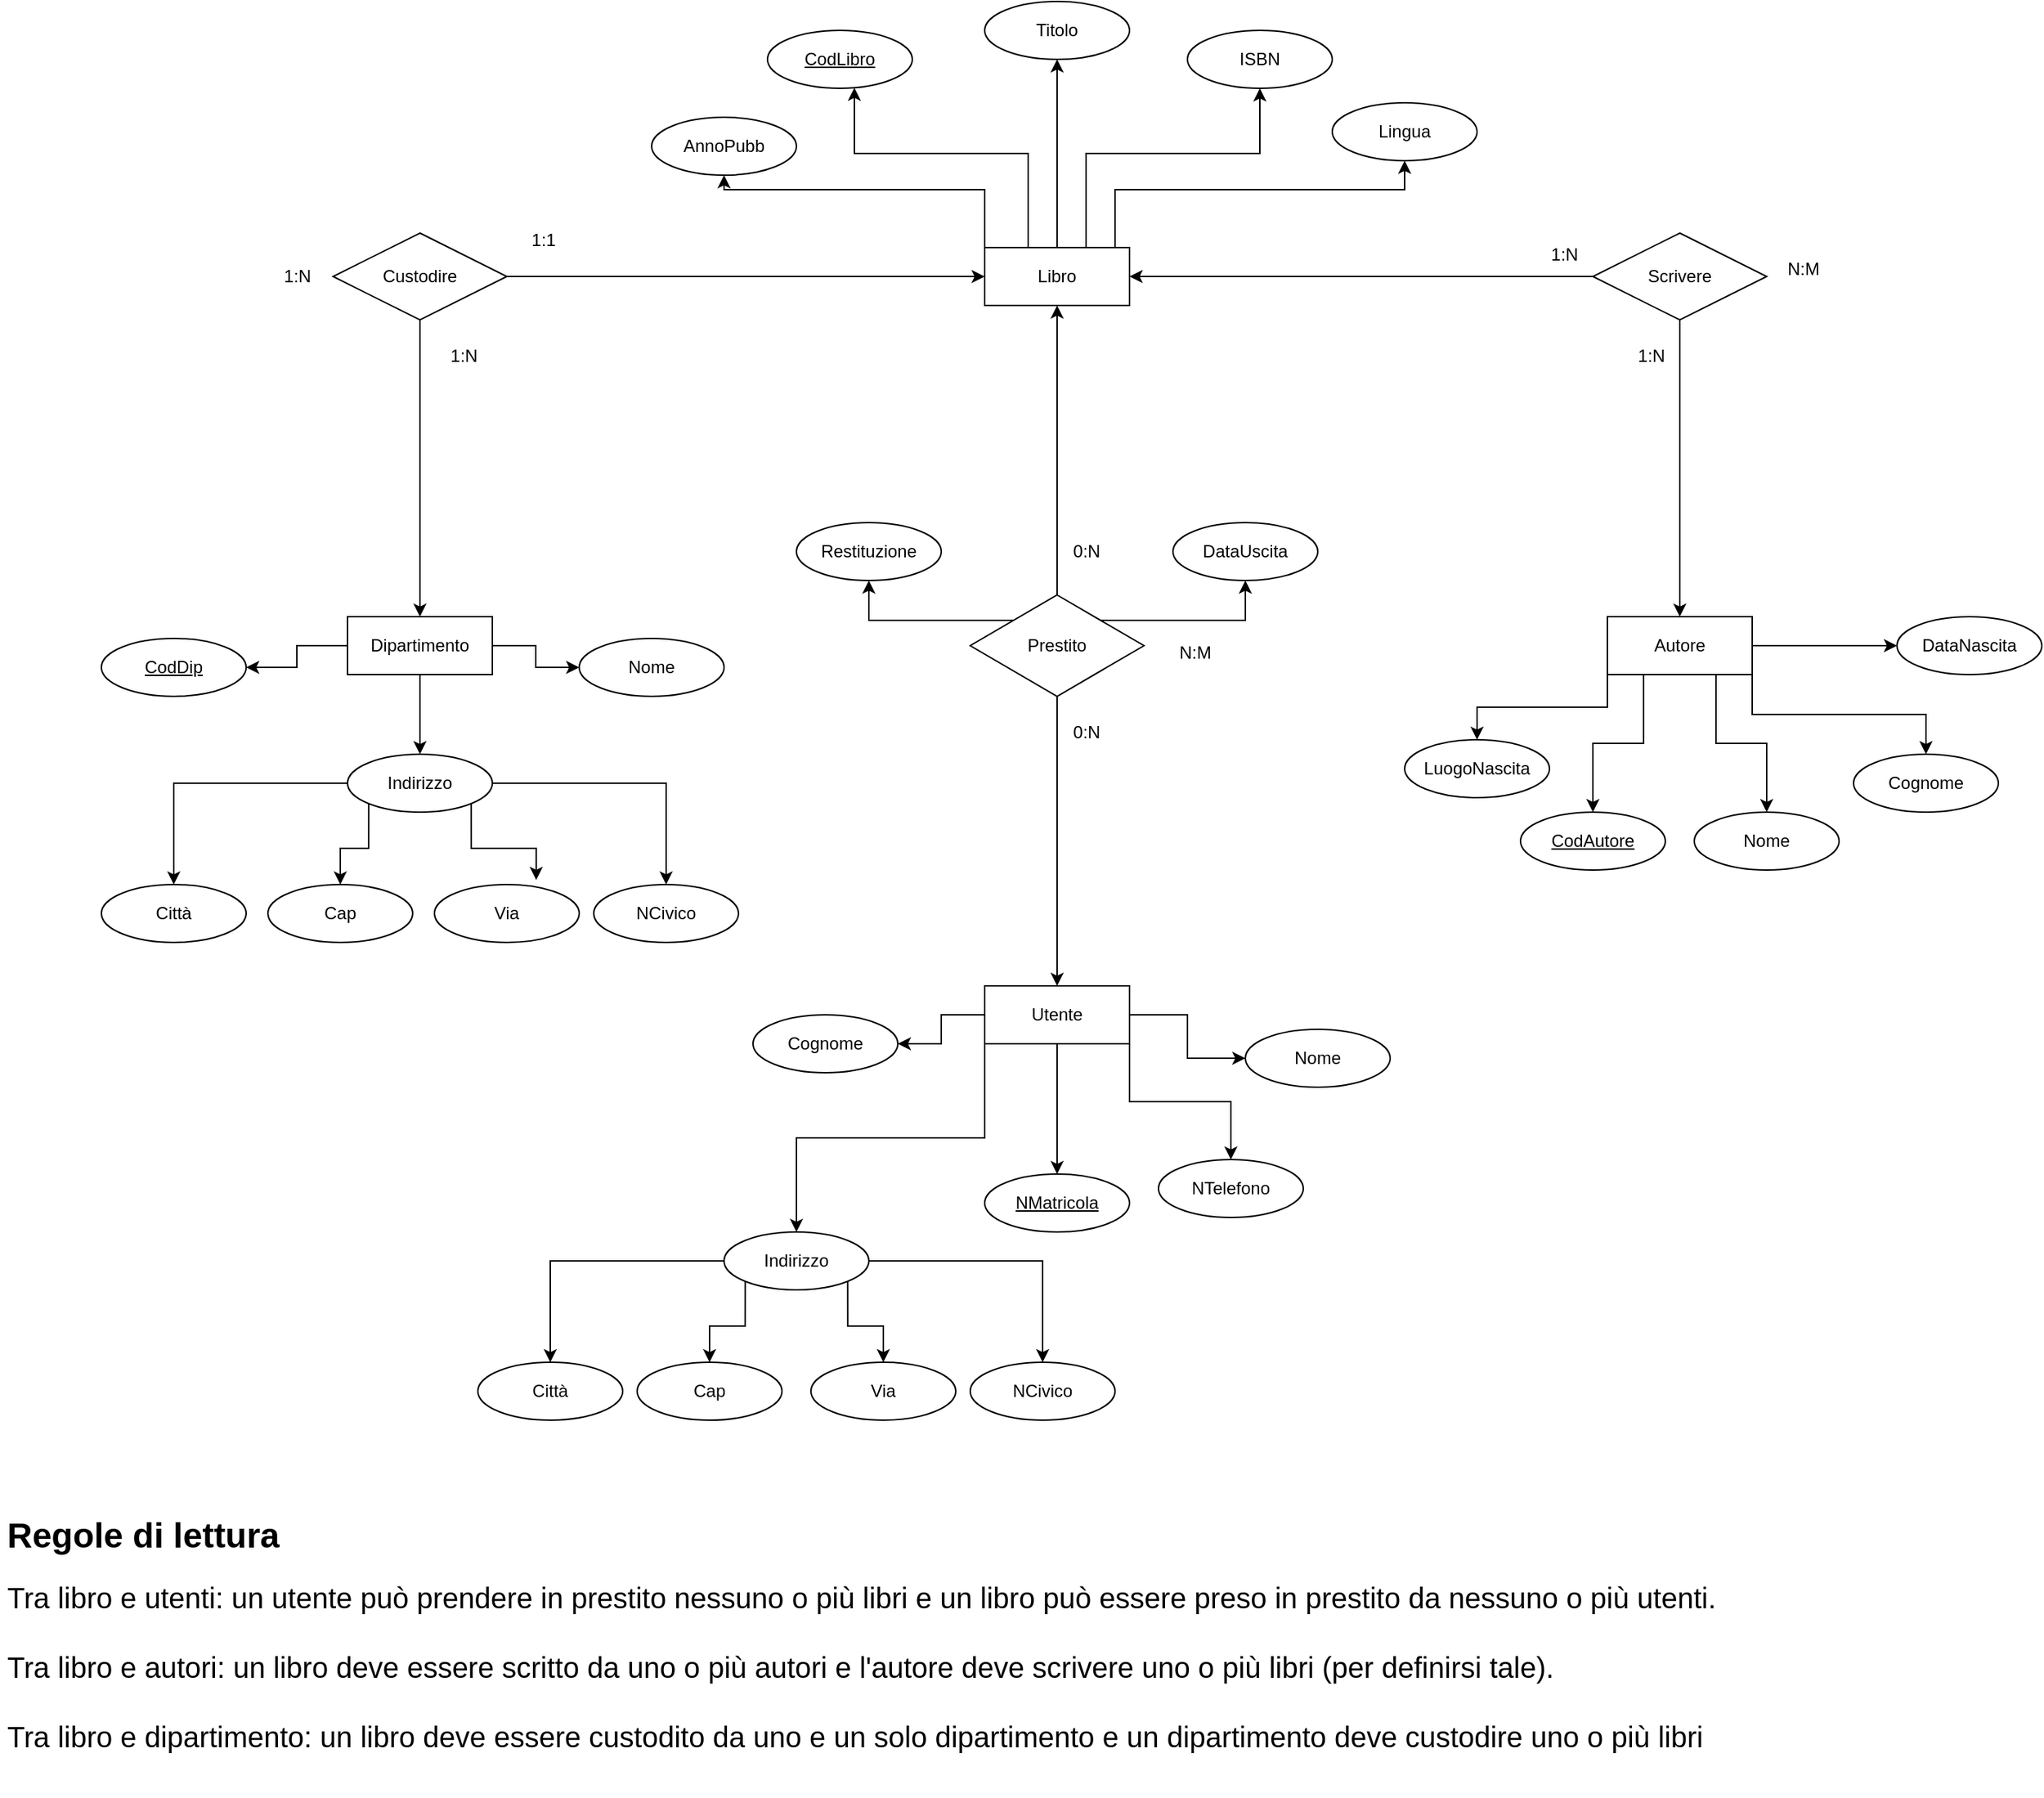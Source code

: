 <mxfile version="21.6.2" type="google">
  <diagram id="R2lEEEUBdFMjLlhIrx00" name="Page-1">
    <mxGraphModel grid="1" page="1" gridSize="10" guides="1" tooltips="1" connect="1" arrows="1" fold="1" pageScale="1" pageWidth="850" pageHeight="1100" math="0" shadow="0" extFonts="Permanent Marker^https://fonts.googleapis.com/css?family=Permanent+Marker">
      <root>
        <mxCell id="0" />
        <mxCell id="1" parent="0" />
        <mxCell id="WhzlGQXCst8hKoe046Gj-86" style="edgeStyle=orthogonalEdgeStyle;rounded=0;orthogonalLoop=1;jettySize=auto;html=1;exitX=0.25;exitY=1;exitDx=0;exitDy=0;entryX=0.5;entryY=0;entryDx=0;entryDy=0;" edge="1" parent="1" source="WhzlGQXCst8hKoe046Gj-1" target="WhzlGQXCst8hKoe046Gj-30">
          <mxGeometry relative="1" as="geometry" />
        </mxCell>
        <mxCell id="WhzlGQXCst8hKoe046Gj-87" style="edgeStyle=orthogonalEdgeStyle;rounded=0;orthogonalLoop=1;jettySize=auto;html=1;exitX=0.75;exitY=1;exitDx=0;exitDy=0;entryX=0.5;entryY=0;entryDx=0;entryDy=0;" edge="1" parent="1" source="WhzlGQXCst8hKoe046Gj-1" target="WhzlGQXCst8hKoe046Gj-40">
          <mxGeometry relative="1" as="geometry" />
        </mxCell>
        <mxCell id="WhzlGQXCst8hKoe046Gj-89" style="edgeStyle=orthogonalEdgeStyle;rounded=0;orthogonalLoop=1;jettySize=auto;html=1;exitX=0;exitY=1;exitDx=0;exitDy=0;entryX=0.5;entryY=0;entryDx=0;entryDy=0;" edge="1" parent="1" source="WhzlGQXCst8hKoe046Gj-1" target="WhzlGQXCst8hKoe046Gj-35">
          <mxGeometry relative="1" as="geometry" />
        </mxCell>
        <mxCell id="VKQsT7obU-l-Dvh2RoBY-13" style="edgeStyle=orthogonalEdgeStyle;rounded=0;orthogonalLoop=1;jettySize=auto;html=1;exitX=1;exitY=1;exitDx=0;exitDy=0;entryX=0.5;entryY=0;entryDx=0;entryDy=0;" edge="1" parent="1" source="WhzlGQXCst8hKoe046Gj-1" target="VKQsT7obU-l-Dvh2RoBY-12">
          <mxGeometry relative="1" as="geometry" />
        </mxCell>
        <mxCell id="VKQsT7obU-l-Dvh2RoBY-14" style="edgeStyle=orthogonalEdgeStyle;rounded=0;orthogonalLoop=1;jettySize=auto;html=1;exitX=1;exitY=0.5;exitDx=0;exitDy=0;entryX=0;entryY=0.5;entryDx=0;entryDy=0;" edge="1" parent="1" source="WhzlGQXCst8hKoe046Gj-1" target="WhzlGQXCst8hKoe046Gj-39">
          <mxGeometry relative="1" as="geometry" />
        </mxCell>
        <mxCell id="WhzlGQXCst8hKoe046Gj-1" value="Autore" style="whiteSpace=wrap;html=1;align=center;" vertex="1" parent="1">
          <mxGeometry x="1210" y="565" width="100" height="40" as="geometry" />
        </mxCell>
        <mxCell id="WhzlGQXCst8hKoe046Gj-79" style="edgeStyle=orthogonalEdgeStyle;rounded=0;orthogonalLoop=1;jettySize=auto;html=1;exitX=0.5;exitY=1;exitDx=0;exitDy=0;" edge="1" parent="1" source="WhzlGQXCst8hKoe046Gj-2">
          <mxGeometry relative="1" as="geometry">
            <mxPoint x="830" y="950" as="targetPoint" />
            <Array as="points">
              <mxPoint x="830" y="900" />
              <mxPoint x="830" y="900" />
            </Array>
          </mxGeometry>
        </mxCell>
        <mxCell id="WhzlGQXCst8hKoe046Gj-80" style="edgeStyle=orthogonalEdgeStyle;rounded=0;orthogonalLoop=1;jettySize=auto;html=1;exitX=1;exitY=1;exitDx=0;exitDy=0;entryX=0.5;entryY=0;entryDx=0;entryDy=0;" edge="1" parent="1" source="WhzlGQXCst8hKoe046Gj-2" target="WhzlGQXCst8hKoe046Gj-42">
          <mxGeometry relative="1" as="geometry" />
        </mxCell>
        <mxCell id="WhzlGQXCst8hKoe046Gj-81" style="edgeStyle=orthogonalEdgeStyle;rounded=0;orthogonalLoop=1;jettySize=auto;html=1;exitX=0;exitY=1;exitDx=0;exitDy=0;entryX=0.5;entryY=0;entryDx=0;entryDy=0;" edge="1" parent="1" source="WhzlGQXCst8hKoe046Gj-2" target="WhzlGQXCst8hKoe046Gj-28">
          <mxGeometry relative="1" as="geometry" />
        </mxCell>
        <mxCell id="WhzlGQXCst8hKoe046Gj-82" style="edgeStyle=orthogonalEdgeStyle;rounded=0;orthogonalLoop=1;jettySize=auto;html=1;exitX=1;exitY=0.5;exitDx=0;exitDy=0;entryX=0;entryY=0.5;entryDx=0;entryDy=0;" edge="1" parent="1" source="WhzlGQXCst8hKoe046Gj-2" target="WhzlGQXCst8hKoe046Gj-41">
          <mxGeometry relative="1" as="geometry" />
        </mxCell>
        <mxCell id="WhzlGQXCst8hKoe046Gj-83" style="edgeStyle=orthogonalEdgeStyle;rounded=0;orthogonalLoop=1;jettySize=auto;html=1;exitX=0;exitY=0.5;exitDx=0;exitDy=0;entryX=1;entryY=0.5;entryDx=0;entryDy=0;" edge="1" parent="1" source="WhzlGQXCst8hKoe046Gj-2" target="WhzlGQXCst8hKoe046Gj-43">
          <mxGeometry relative="1" as="geometry" />
        </mxCell>
        <mxCell id="WhzlGQXCst8hKoe046Gj-2" value="Utente" style="whiteSpace=wrap;html=1;align=center;" vertex="1" parent="1">
          <mxGeometry x="780" y="820" width="100" height="40" as="geometry" />
        </mxCell>
        <mxCell id="WhzlGQXCst8hKoe046Gj-62" style="edgeStyle=orthogonalEdgeStyle;rounded=0;orthogonalLoop=1;jettySize=auto;html=1;exitX=0.5;exitY=1;exitDx=0;exitDy=0;entryX=0.5;entryY=0;entryDx=0;entryDy=0;" edge="1" parent="1" source="WhzlGQXCst8hKoe046Gj-3" target="WhzlGQXCst8hKoe046Gj-32">
          <mxGeometry relative="1" as="geometry" />
        </mxCell>
        <mxCell id="WhzlGQXCst8hKoe046Gj-76" style="edgeStyle=orthogonalEdgeStyle;rounded=0;orthogonalLoop=1;jettySize=auto;html=1;exitX=0;exitY=0.5;exitDx=0;exitDy=0;entryX=1;entryY=0.5;entryDx=0;entryDy=0;" edge="1" parent="1" source="WhzlGQXCst8hKoe046Gj-3" target="WhzlGQXCst8hKoe046Gj-29">
          <mxGeometry relative="1" as="geometry" />
        </mxCell>
        <mxCell id="WhzlGQXCst8hKoe046Gj-77" style="edgeStyle=orthogonalEdgeStyle;rounded=0;orthogonalLoop=1;jettySize=auto;html=1;exitX=1;exitY=0.5;exitDx=0;exitDy=0;entryX=0;entryY=0.5;entryDx=0;entryDy=0;" edge="1" parent="1" source="WhzlGQXCst8hKoe046Gj-3" target="WhzlGQXCst8hKoe046Gj-31">
          <mxGeometry relative="1" as="geometry" />
        </mxCell>
        <mxCell id="WhzlGQXCst8hKoe046Gj-3" value="Dipartimento" style="whiteSpace=wrap;html=1;align=center;" vertex="1" parent="1">
          <mxGeometry x="340" y="565" width="100" height="40" as="geometry" />
        </mxCell>
        <mxCell id="WhzlGQXCst8hKoe046Gj-12" style="edgeStyle=orthogonalEdgeStyle;rounded=0;orthogonalLoop=1;jettySize=auto;html=1;exitX=1;exitY=0.5;exitDx=0;exitDy=0;" edge="1" parent="1" source="WhzlGQXCst8hKoe046Gj-4" target="WhzlGQXCst8hKoe046Gj-10">
          <mxGeometry relative="1" as="geometry">
            <Array as="points">
              <mxPoint x="870" y="330" />
              <mxPoint x="870" y="270" />
              <mxPoint x="1070" y="270" />
            </Array>
          </mxGeometry>
        </mxCell>
        <mxCell id="WhzlGQXCst8hKoe046Gj-13" style="edgeStyle=orthogonalEdgeStyle;rounded=0;orthogonalLoop=1;jettySize=auto;html=1;exitX=1;exitY=0;exitDx=0;exitDy=0;" edge="1" parent="1" source="WhzlGQXCst8hKoe046Gj-4" target="WhzlGQXCst8hKoe046Gj-9">
          <mxGeometry relative="1" as="geometry">
            <Array as="points">
              <mxPoint x="850" y="310" />
              <mxPoint x="850" y="245" />
              <mxPoint x="970" y="245" />
            </Array>
          </mxGeometry>
        </mxCell>
        <mxCell id="WhzlGQXCst8hKoe046Gj-15" style="edgeStyle=orthogonalEdgeStyle;rounded=0;orthogonalLoop=1;jettySize=auto;html=1;exitX=0.5;exitY=0;exitDx=0;exitDy=0;" edge="1" parent="1" source="WhzlGQXCst8hKoe046Gj-4" target="WhzlGQXCst8hKoe046Gj-7">
          <mxGeometry relative="1" as="geometry">
            <Array as="points">
              <mxPoint x="830" y="230" />
              <mxPoint x="830" y="230" />
            </Array>
          </mxGeometry>
        </mxCell>
        <mxCell id="WhzlGQXCst8hKoe046Gj-16" style="edgeStyle=orthogonalEdgeStyle;rounded=0;orthogonalLoop=1;jettySize=auto;html=1;exitX=0.25;exitY=0;exitDx=0;exitDy=0;" edge="1" parent="1" source="WhzlGQXCst8hKoe046Gj-4" target="WhzlGQXCst8hKoe046Gj-8">
          <mxGeometry relative="1" as="geometry">
            <mxPoint x="730" y="210" as="targetPoint" />
            <Array as="points">
              <mxPoint x="810" y="310" />
              <mxPoint x="810" y="245" />
              <mxPoint x="690" y="245" />
            </Array>
          </mxGeometry>
        </mxCell>
        <mxCell id="WhzlGQXCst8hKoe046Gj-17" style="edgeStyle=orthogonalEdgeStyle;rounded=0;orthogonalLoop=1;jettySize=auto;html=1;exitX=0;exitY=0;exitDx=0;exitDy=0;" edge="1" parent="1" source="WhzlGQXCst8hKoe046Gj-4" target="WhzlGQXCst8hKoe046Gj-11">
          <mxGeometry relative="1" as="geometry">
            <Array as="points">
              <mxPoint x="780" y="270" />
              <mxPoint x="600" y="270" />
            </Array>
          </mxGeometry>
        </mxCell>
        <mxCell id="WhzlGQXCst8hKoe046Gj-4" value="Libro" style="whiteSpace=wrap;html=1;align=center;" vertex="1" parent="1">
          <mxGeometry x="780" y="310" width="100" height="40" as="geometry" />
        </mxCell>
        <mxCell id="WhzlGQXCst8hKoe046Gj-7" value="Titolo" style="ellipse;whiteSpace=wrap;html=1;align=center;" vertex="1" parent="1">
          <mxGeometry x="780" y="140" width="100" height="40" as="geometry" />
        </mxCell>
        <mxCell id="WhzlGQXCst8hKoe046Gj-8" value="CodLibro" style="ellipse;whiteSpace=wrap;html=1;align=center;fontStyle=4;" vertex="1" parent="1">
          <mxGeometry x="630" y="160" width="100" height="40" as="geometry" />
        </mxCell>
        <mxCell id="WhzlGQXCst8hKoe046Gj-9" value="ISBN" style="ellipse;whiteSpace=wrap;html=1;align=center;" vertex="1" parent="1">
          <mxGeometry x="920" y="160" width="100" height="40" as="geometry" />
        </mxCell>
        <mxCell id="WhzlGQXCst8hKoe046Gj-10" value="Lingua" style="ellipse;whiteSpace=wrap;html=1;align=center;" vertex="1" parent="1">
          <mxGeometry x="1020" y="210" width="100" height="40" as="geometry" />
        </mxCell>
        <mxCell id="WhzlGQXCst8hKoe046Gj-11" value="AnnoPubb" style="ellipse;whiteSpace=wrap;html=1;align=center;" vertex="1" parent="1">
          <mxGeometry x="550" y="220" width="100" height="40" as="geometry" />
        </mxCell>
        <mxCell id="WhzlGQXCst8hKoe046Gj-24" style="edgeStyle=orthogonalEdgeStyle;rounded=0;orthogonalLoop=1;jettySize=auto;html=1;" edge="1" parent="1" source="WhzlGQXCst8hKoe046Gj-18" target="WhzlGQXCst8hKoe046Gj-4">
          <mxGeometry relative="1" as="geometry" />
        </mxCell>
        <mxCell id="WhzlGQXCst8hKoe046Gj-25" style="edgeStyle=orthogonalEdgeStyle;rounded=0;orthogonalLoop=1;jettySize=auto;html=1;entryX=0.5;entryY=0;entryDx=0;entryDy=0;" edge="1" parent="1" source="WhzlGQXCst8hKoe046Gj-18" target="WhzlGQXCst8hKoe046Gj-1">
          <mxGeometry relative="1" as="geometry" />
        </mxCell>
        <mxCell id="WhzlGQXCst8hKoe046Gj-18" value="Scrivere" style="shape=rhombus;perimeter=rhombusPerimeter;whiteSpace=wrap;html=1;align=center;" vertex="1" parent="1">
          <mxGeometry x="1200" y="300" width="120" height="60" as="geometry" />
        </mxCell>
        <mxCell id="WhzlGQXCst8hKoe046Gj-27" style="edgeStyle=orthogonalEdgeStyle;rounded=0;orthogonalLoop=1;jettySize=auto;html=1;entryX=0.5;entryY=0;entryDx=0;entryDy=0;" edge="1" parent="1" source="WhzlGQXCst8hKoe046Gj-19" target="WhzlGQXCst8hKoe046Gj-3">
          <mxGeometry relative="1" as="geometry" />
        </mxCell>
        <mxCell id="WhzlGQXCst8hKoe046Gj-48" style="edgeStyle=orthogonalEdgeStyle;rounded=0;orthogonalLoop=1;jettySize=auto;html=1;entryX=0;entryY=0.5;entryDx=0;entryDy=0;" edge="1" parent="1" source="WhzlGQXCst8hKoe046Gj-19" target="WhzlGQXCst8hKoe046Gj-4">
          <mxGeometry relative="1" as="geometry" />
        </mxCell>
        <mxCell id="WhzlGQXCst8hKoe046Gj-19" value="Custodire" style="shape=rhombus;perimeter=rhombusPerimeter;whiteSpace=wrap;html=1;align=center;" vertex="1" parent="1">
          <mxGeometry x="330" y="300" width="120" height="60" as="geometry" />
        </mxCell>
        <mxCell id="WhzlGQXCst8hKoe046Gj-21" value="" style="edgeStyle=orthogonalEdgeStyle;rounded=0;orthogonalLoop=1;jettySize=auto;html=1;" edge="1" parent="1" source="WhzlGQXCst8hKoe046Gj-20" target="WhzlGQXCst8hKoe046Gj-4">
          <mxGeometry relative="1" as="geometry" />
        </mxCell>
        <mxCell id="WhzlGQXCst8hKoe046Gj-23" value="" style="edgeStyle=orthogonalEdgeStyle;rounded=0;orthogonalLoop=1;jettySize=auto;html=1;" edge="1" parent="1" source="WhzlGQXCst8hKoe046Gj-20" target="WhzlGQXCst8hKoe046Gj-2">
          <mxGeometry relative="1" as="geometry" />
        </mxCell>
        <mxCell id="WhzlGQXCst8hKoe046Gj-54" style="edgeStyle=orthogonalEdgeStyle;rounded=0;orthogonalLoop=1;jettySize=auto;html=1;exitX=1;exitY=0;exitDx=0;exitDy=0;entryX=0.5;entryY=1;entryDx=0;entryDy=0;" edge="1" parent="1" source="WhzlGQXCst8hKoe046Gj-20" target="WhzlGQXCst8hKoe046Gj-33">
          <mxGeometry relative="1" as="geometry" />
        </mxCell>
        <mxCell id="WhzlGQXCst8hKoe046Gj-55" style="edgeStyle=orthogonalEdgeStyle;rounded=0;orthogonalLoop=1;jettySize=auto;html=1;exitX=0;exitY=0;exitDx=0;exitDy=0;entryX=0.5;entryY=1;entryDx=0;entryDy=0;" edge="1" parent="1" source="WhzlGQXCst8hKoe046Gj-20" target="WhzlGQXCst8hKoe046Gj-34">
          <mxGeometry relative="1" as="geometry" />
        </mxCell>
        <mxCell id="WhzlGQXCst8hKoe046Gj-20" value="Prestito" style="shape=rhombus;perimeter=rhombusPerimeter;whiteSpace=wrap;html=1;align=center;" vertex="1" parent="1">
          <mxGeometry x="770" y="550" width="120" height="70" as="geometry" />
        </mxCell>
        <mxCell id="VKQsT7obU-l-Dvh2RoBY-7" style="edgeStyle=orthogonalEdgeStyle;rounded=0;orthogonalLoop=1;jettySize=auto;html=1;exitX=1;exitY=0.5;exitDx=0;exitDy=0;entryX=0.5;entryY=0;entryDx=0;entryDy=0;" edge="1" parent="1" source="WhzlGQXCst8hKoe046Gj-28" target="VKQsT7obU-l-Dvh2RoBY-3">
          <mxGeometry relative="1" as="geometry" />
        </mxCell>
        <mxCell id="VKQsT7obU-l-Dvh2RoBY-8" style="edgeStyle=orthogonalEdgeStyle;rounded=0;orthogonalLoop=1;jettySize=auto;html=1;exitX=1;exitY=1;exitDx=0;exitDy=0;entryX=0.5;entryY=0;entryDx=0;entryDy=0;" edge="1" parent="1" source="WhzlGQXCst8hKoe046Gj-28" target="VKQsT7obU-l-Dvh2RoBY-6">
          <mxGeometry relative="1" as="geometry" />
        </mxCell>
        <mxCell id="VKQsT7obU-l-Dvh2RoBY-9" style="edgeStyle=orthogonalEdgeStyle;rounded=0;orthogonalLoop=1;jettySize=auto;html=1;exitX=0;exitY=1;exitDx=0;exitDy=0;entryX=0.5;entryY=0;entryDx=0;entryDy=0;" edge="1" parent="1" source="WhzlGQXCst8hKoe046Gj-28" target="VKQsT7obU-l-Dvh2RoBY-5">
          <mxGeometry relative="1" as="geometry" />
        </mxCell>
        <mxCell id="VKQsT7obU-l-Dvh2RoBY-10" style="edgeStyle=orthogonalEdgeStyle;rounded=0;orthogonalLoop=1;jettySize=auto;html=1;exitX=0;exitY=0.5;exitDx=0;exitDy=0;entryX=0.5;entryY=0;entryDx=0;entryDy=0;" edge="1" parent="1" source="WhzlGQXCst8hKoe046Gj-28" target="VKQsT7obU-l-Dvh2RoBY-4">
          <mxGeometry relative="1" as="geometry" />
        </mxCell>
        <mxCell id="WhzlGQXCst8hKoe046Gj-28" value="Indirizzo" style="ellipse;whiteSpace=wrap;html=1;align=center;" vertex="1" parent="1">
          <mxGeometry x="600" y="990" width="100" height="40" as="geometry" />
        </mxCell>
        <mxCell id="WhzlGQXCst8hKoe046Gj-29" value="CodDip" style="ellipse;whiteSpace=wrap;html=1;align=center;fontStyle=4;" vertex="1" parent="1">
          <mxGeometry x="170" y="580" width="100" height="40" as="geometry" />
        </mxCell>
        <mxCell id="WhzlGQXCst8hKoe046Gj-30" value="CodAutore" style="ellipse;whiteSpace=wrap;html=1;align=center;fontStyle=4;" vertex="1" parent="1">
          <mxGeometry x="1150" y="700" width="100" height="40" as="geometry" />
        </mxCell>
        <mxCell id="WhzlGQXCst8hKoe046Gj-31" value="Nome" style="ellipse;whiteSpace=wrap;html=1;align=center;" vertex="1" parent="1">
          <mxGeometry x="500" y="580" width="100" height="40" as="geometry" />
        </mxCell>
        <mxCell id="WhzlGQXCst8hKoe046Gj-71" style="edgeStyle=orthogonalEdgeStyle;rounded=0;orthogonalLoop=1;jettySize=auto;html=1;exitX=1;exitY=0.5;exitDx=0;exitDy=0;entryX=0.5;entryY=0;entryDx=0;entryDy=0;" edge="1" parent="1" source="WhzlGQXCst8hKoe046Gj-32" target="WhzlGQXCst8hKoe046Gj-44">
          <mxGeometry relative="1" as="geometry" />
        </mxCell>
        <mxCell id="WhzlGQXCst8hKoe046Gj-72" style="edgeStyle=orthogonalEdgeStyle;rounded=0;orthogonalLoop=1;jettySize=auto;html=1;exitX=1;exitY=1;exitDx=0;exitDy=0;entryX=0.703;entryY=-0.079;entryDx=0;entryDy=0;entryPerimeter=0;" edge="1" parent="1" source="WhzlGQXCst8hKoe046Gj-32" target="WhzlGQXCst8hKoe046Gj-47">
          <mxGeometry relative="1" as="geometry" />
        </mxCell>
        <mxCell id="WhzlGQXCst8hKoe046Gj-73" style="edgeStyle=orthogonalEdgeStyle;rounded=0;orthogonalLoop=1;jettySize=auto;html=1;exitX=0;exitY=0.5;exitDx=0;exitDy=0;entryX=0.5;entryY=0;entryDx=0;entryDy=0;" edge="1" parent="1" source="WhzlGQXCst8hKoe046Gj-32" target="WhzlGQXCst8hKoe046Gj-45">
          <mxGeometry relative="1" as="geometry" />
        </mxCell>
        <mxCell id="WhzlGQXCst8hKoe046Gj-74" style="edgeStyle=orthogonalEdgeStyle;rounded=0;orthogonalLoop=1;jettySize=auto;html=1;exitX=0;exitY=1;exitDx=0;exitDy=0;entryX=0.5;entryY=0;entryDx=0;entryDy=0;" edge="1" parent="1" source="WhzlGQXCst8hKoe046Gj-32" target="WhzlGQXCst8hKoe046Gj-46">
          <mxGeometry relative="1" as="geometry" />
        </mxCell>
        <mxCell id="WhzlGQXCst8hKoe046Gj-32" value="Indirizzo" style="ellipse;whiteSpace=wrap;html=1;align=center;" vertex="1" parent="1">
          <mxGeometry x="340" y="660" width="100" height="40" as="geometry" />
        </mxCell>
        <mxCell id="WhzlGQXCst8hKoe046Gj-33" value="DataUscita" style="ellipse;whiteSpace=wrap;html=1;align=center;" vertex="1" parent="1">
          <mxGeometry x="910" y="500" width="100" height="40" as="geometry" />
        </mxCell>
        <mxCell id="WhzlGQXCst8hKoe046Gj-34" value="Restituzione" style="ellipse;whiteSpace=wrap;html=1;align=center;" vertex="1" parent="1">
          <mxGeometry x="650" y="500" width="100" height="40" as="geometry" />
        </mxCell>
        <mxCell id="WhzlGQXCst8hKoe046Gj-35" value="LuogoNascita" style="ellipse;whiteSpace=wrap;html=1;align=center;" vertex="1" parent="1">
          <mxGeometry x="1070" y="650" width="100" height="40" as="geometry" />
        </mxCell>
        <mxCell id="WhzlGQXCst8hKoe046Gj-37" value="NMatricola" style="ellipse;whiteSpace=wrap;html=1;align=center;fontStyle=4;" vertex="1" parent="1">
          <mxGeometry x="780" y="950" width="100" height="40" as="geometry" />
        </mxCell>
        <mxCell id="WhzlGQXCst8hKoe046Gj-39" value="DataNascita" style="ellipse;whiteSpace=wrap;html=1;align=center;" vertex="1" parent="1">
          <mxGeometry x="1410" y="565" width="100" height="40" as="geometry" />
        </mxCell>
        <mxCell id="WhzlGQXCst8hKoe046Gj-40" value="Nome" style="ellipse;whiteSpace=wrap;html=1;align=center;" vertex="1" parent="1">
          <mxGeometry x="1270" y="700" width="100" height="40" as="geometry" />
        </mxCell>
        <mxCell id="WhzlGQXCst8hKoe046Gj-41" value="Nome" style="ellipse;whiteSpace=wrap;html=1;align=center;" vertex="1" parent="1">
          <mxGeometry x="960" y="850" width="100" height="40" as="geometry" />
        </mxCell>
        <mxCell id="WhzlGQXCst8hKoe046Gj-42" value="NTelefono" style="ellipse;whiteSpace=wrap;html=1;align=center;" vertex="1" parent="1">
          <mxGeometry x="900" y="940" width="100" height="40" as="geometry" />
        </mxCell>
        <mxCell id="WhzlGQXCst8hKoe046Gj-43" value="Cognome" style="ellipse;whiteSpace=wrap;html=1;align=center;" vertex="1" parent="1">
          <mxGeometry x="620" y="840" width="100" height="40" as="geometry" />
        </mxCell>
        <mxCell id="WhzlGQXCst8hKoe046Gj-44" value="NCivico" style="ellipse;whiteSpace=wrap;html=1;align=center;" vertex="1" parent="1">
          <mxGeometry x="510" y="750" width="100" height="40" as="geometry" />
        </mxCell>
        <mxCell id="WhzlGQXCst8hKoe046Gj-45" value="Città" style="ellipse;whiteSpace=wrap;html=1;align=center;" vertex="1" parent="1">
          <mxGeometry x="170" y="750" width="100" height="40" as="geometry" />
        </mxCell>
        <mxCell id="WhzlGQXCst8hKoe046Gj-46" value="Cap" style="ellipse;whiteSpace=wrap;html=1;align=center;" vertex="1" parent="1">
          <mxGeometry x="285" y="750" width="100" height="40" as="geometry" />
        </mxCell>
        <mxCell id="WhzlGQXCst8hKoe046Gj-47" value="Via" style="ellipse;whiteSpace=wrap;html=1;align=center;" vertex="1" parent="1">
          <mxGeometry x="400" y="750" width="100" height="40" as="geometry" />
        </mxCell>
        <mxCell id="WhzlGQXCst8hKoe046Gj-49" style="edgeStyle=orthogonalEdgeStyle;rounded=0;orthogonalLoop=1;jettySize=auto;html=1;exitX=0.5;exitY=1;exitDx=0;exitDy=0;" edge="1" parent="1" source="WhzlGQXCst8hKoe046Gj-41" target="WhzlGQXCst8hKoe046Gj-41">
          <mxGeometry relative="1" as="geometry" />
        </mxCell>
        <mxCell id="WhzlGQXCst8hKoe046Gj-90" value="N:M" style="text;html=1;align=center;verticalAlign=middle;resizable=0;points=[];autosize=1;strokeColor=none;fillColor=none;" vertex="1" parent="1">
          <mxGeometry x="900" y="575" width="50" height="30" as="geometry" />
        </mxCell>
        <mxCell id="WhzlGQXCst8hKoe046Gj-91" value="0:N" style="text;html=1;align=center;verticalAlign=middle;resizable=0;points=[];autosize=1;strokeColor=none;fillColor=none;" vertex="1" parent="1">
          <mxGeometry x="830" y="630" width="40" height="30" as="geometry" />
        </mxCell>
        <mxCell id="WhzlGQXCst8hKoe046Gj-92" value="0:N" style="text;html=1;align=center;verticalAlign=middle;resizable=0;points=[];autosize=1;strokeColor=none;fillColor=none;" vertex="1" parent="1">
          <mxGeometry x="830" y="505" width="40" height="30" as="geometry" />
        </mxCell>
        <mxCell id="WhzlGQXCst8hKoe046Gj-93" value="N:M" style="text;html=1;align=center;verticalAlign=middle;resizable=0;points=[];autosize=1;strokeColor=none;fillColor=none;" vertex="1" parent="1">
          <mxGeometry x="1320" y="310" width="50" height="30" as="geometry" />
        </mxCell>
        <mxCell id="WhzlGQXCst8hKoe046Gj-94" value="1:N" style="text;html=1;align=center;verticalAlign=middle;resizable=0;points=[];autosize=1;strokeColor=none;fillColor=none;" vertex="1" parent="1">
          <mxGeometry x="1220" y="370" width="40" height="30" as="geometry" />
        </mxCell>
        <mxCell id="WhzlGQXCst8hKoe046Gj-95" value="1:N" style="text;html=1;align=center;verticalAlign=middle;resizable=0;points=[];autosize=1;strokeColor=none;fillColor=none;" vertex="1" parent="1">
          <mxGeometry x="1160" y="300" width="40" height="30" as="geometry" />
        </mxCell>
        <mxCell id="WhzlGQXCst8hKoe046Gj-96" value="1:N" style="text;html=1;align=center;verticalAlign=middle;resizable=0;points=[];autosize=1;strokeColor=none;fillColor=none;" vertex="1" parent="1">
          <mxGeometry x="285" y="315" width="40" height="30" as="geometry" />
        </mxCell>
        <mxCell id="WhzlGQXCst8hKoe046Gj-97" value="1:N" style="text;html=1;align=center;verticalAlign=middle;resizable=0;points=[];autosize=1;strokeColor=none;fillColor=none;" vertex="1" parent="1">
          <mxGeometry x="400" y="370" width="40" height="30" as="geometry" />
        </mxCell>
        <mxCell id="WhzlGQXCst8hKoe046Gj-98" value="1:1" style="text;html=1;align=center;verticalAlign=middle;resizable=0;points=[];autosize=1;strokeColor=none;fillColor=none;" vertex="1" parent="1">
          <mxGeometry x="455" y="290" width="40" height="30" as="geometry" />
        </mxCell>
        <mxCell id="WhzlGQXCst8hKoe046Gj-102" value="&lt;h1&gt;Regole di lettura&amp;nbsp;&lt;/h1&gt;&lt;div style=&quot;font-size: 20px;&quot;&gt;Tra libro e utenti: un utente può prendere in prestito nessuno o più libri e un libro può essere preso in prestito da nessuno o più utenti.&lt;/div&gt;&lt;div style=&quot;font-size: 20px;&quot;&gt;&lt;br&gt;&lt;/div&gt;&lt;div style=&quot;font-size: 20px;&quot;&gt;Tra libro e autori: un libro deve essere scritto da uno o più autori e l&#39;autore deve scrivere uno o più libri (per definirsi tale).&lt;/div&gt;&lt;div style=&quot;font-size: 20px;&quot;&gt;&lt;br&gt;&lt;/div&gt;&lt;div style=&quot;font-size: 20px;&quot;&gt;Tra libro e dipartimento: un libro deve essere custodito da uno e un solo dipartimento e un dipartimento deve custodire uno o più libri&lt;/div&gt;" style="text;html=1;strokeColor=none;fillColor=none;spacing=5;spacingTop=-20;whiteSpace=wrap;overflow=hidden;rounded=0;" vertex="1" parent="1">
          <mxGeometry x="100" y="1180" width="1205" height="200" as="geometry" />
        </mxCell>
        <mxCell id="VKQsT7obU-l-Dvh2RoBY-3" value="NCivico" style="ellipse;whiteSpace=wrap;html=1;align=center;" vertex="1" parent="1">
          <mxGeometry x="770" y="1080" width="100" height="40" as="geometry" />
        </mxCell>
        <mxCell id="VKQsT7obU-l-Dvh2RoBY-4" value="Città" style="ellipse;whiteSpace=wrap;html=1;align=center;" vertex="1" parent="1">
          <mxGeometry x="430" y="1080" width="100" height="40" as="geometry" />
        </mxCell>
        <mxCell id="VKQsT7obU-l-Dvh2RoBY-5" value="Cap" style="ellipse;whiteSpace=wrap;html=1;align=center;" vertex="1" parent="1">
          <mxGeometry x="540" y="1080" width="100" height="40" as="geometry" />
        </mxCell>
        <mxCell id="VKQsT7obU-l-Dvh2RoBY-6" value="Via" style="ellipse;whiteSpace=wrap;html=1;align=center;" vertex="1" parent="1">
          <mxGeometry x="660" y="1080" width="100" height="40" as="geometry" />
        </mxCell>
        <mxCell id="VKQsT7obU-l-Dvh2RoBY-12" value="Cognome" style="ellipse;whiteSpace=wrap;html=1;align=center;" vertex="1" parent="1">
          <mxGeometry x="1380" y="660" width="100" height="40" as="geometry" />
        </mxCell>
      </root>
    </mxGraphModel>
  </diagram>
</mxfile>
